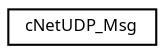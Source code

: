 digraph "Graphical Class Hierarchy"
{
  edge [fontname="Sans",fontsize="8",labelfontname="Sans",labelfontsize="8"];
  node [fontname="Sans",fontsize="8",shape=record];
  rankdir="LR";
  Node1 [label="cNetUDP_Msg",height=0.2,width=0.4,color="black", fillcolor="white", style="filled",URL="$classc_net_u_d_p___msg.html"];
}
